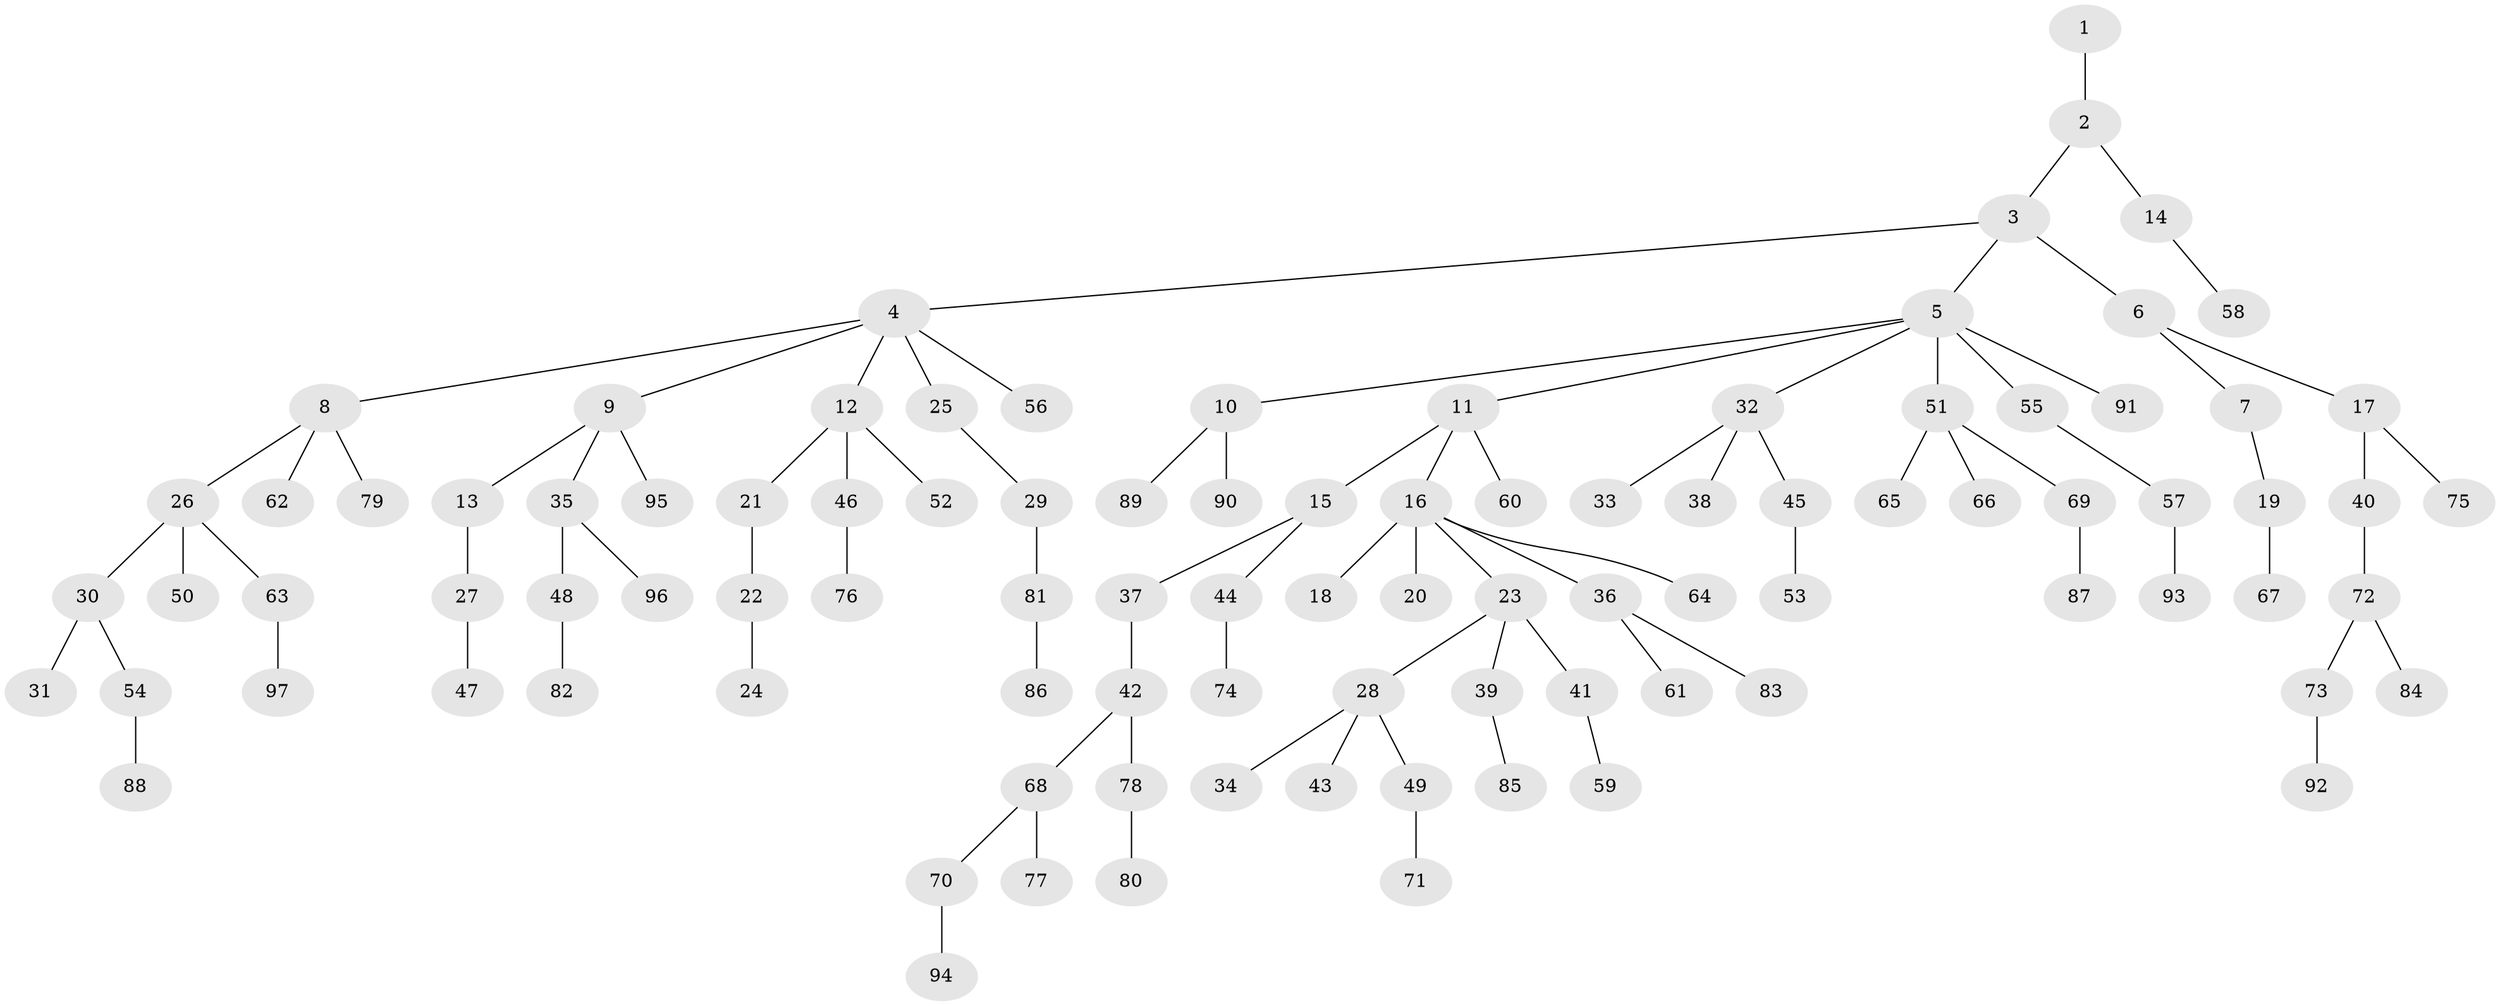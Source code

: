 // coarse degree distribution, {2: 0.2857142857142857, 4: 0.04081632653061224, 3: 0.14285714285714285, 1: 0.46938775510204084, 5: 0.04081632653061224, 6: 0.02040816326530612}
// Generated by graph-tools (version 1.1) at 2025/37/03/04/25 23:37:21]
// undirected, 97 vertices, 96 edges
graph export_dot {
  node [color=gray90,style=filled];
  1;
  2;
  3;
  4;
  5;
  6;
  7;
  8;
  9;
  10;
  11;
  12;
  13;
  14;
  15;
  16;
  17;
  18;
  19;
  20;
  21;
  22;
  23;
  24;
  25;
  26;
  27;
  28;
  29;
  30;
  31;
  32;
  33;
  34;
  35;
  36;
  37;
  38;
  39;
  40;
  41;
  42;
  43;
  44;
  45;
  46;
  47;
  48;
  49;
  50;
  51;
  52;
  53;
  54;
  55;
  56;
  57;
  58;
  59;
  60;
  61;
  62;
  63;
  64;
  65;
  66;
  67;
  68;
  69;
  70;
  71;
  72;
  73;
  74;
  75;
  76;
  77;
  78;
  79;
  80;
  81;
  82;
  83;
  84;
  85;
  86;
  87;
  88;
  89;
  90;
  91;
  92;
  93;
  94;
  95;
  96;
  97;
  1 -- 2;
  2 -- 3;
  2 -- 14;
  3 -- 4;
  3 -- 5;
  3 -- 6;
  4 -- 8;
  4 -- 9;
  4 -- 12;
  4 -- 25;
  4 -- 56;
  5 -- 10;
  5 -- 11;
  5 -- 32;
  5 -- 51;
  5 -- 55;
  5 -- 91;
  6 -- 7;
  6 -- 17;
  7 -- 19;
  8 -- 26;
  8 -- 62;
  8 -- 79;
  9 -- 13;
  9 -- 35;
  9 -- 95;
  10 -- 89;
  10 -- 90;
  11 -- 15;
  11 -- 16;
  11 -- 60;
  12 -- 21;
  12 -- 46;
  12 -- 52;
  13 -- 27;
  14 -- 58;
  15 -- 37;
  15 -- 44;
  16 -- 18;
  16 -- 20;
  16 -- 23;
  16 -- 36;
  16 -- 64;
  17 -- 40;
  17 -- 75;
  19 -- 67;
  21 -- 22;
  22 -- 24;
  23 -- 28;
  23 -- 39;
  23 -- 41;
  25 -- 29;
  26 -- 30;
  26 -- 50;
  26 -- 63;
  27 -- 47;
  28 -- 34;
  28 -- 43;
  28 -- 49;
  29 -- 81;
  30 -- 31;
  30 -- 54;
  32 -- 33;
  32 -- 38;
  32 -- 45;
  35 -- 48;
  35 -- 96;
  36 -- 61;
  36 -- 83;
  37 -- 42;
  39 -- 85;
  40 -- 72;
  41 -- 59;
  42 -- 68;
  42 -- 78;
  44 -- 74;
  45 -- 53;
  46 -- 76;
  48 -- 82;
  49 -- 71;
  51 -- 65;
  51 -- 66;
  51 -- 69;
  54 -- 88;
  55 -- 57;
  57 -- 93;
  63 -- 97;
  68 -- 70;
  68 -- 77;
  69 -- 87;
  70 -- 94;
  72 -- 73;
  72 -- 84;
  73 -- 92;
  78 -- 80;
  81 -- 86;
}
